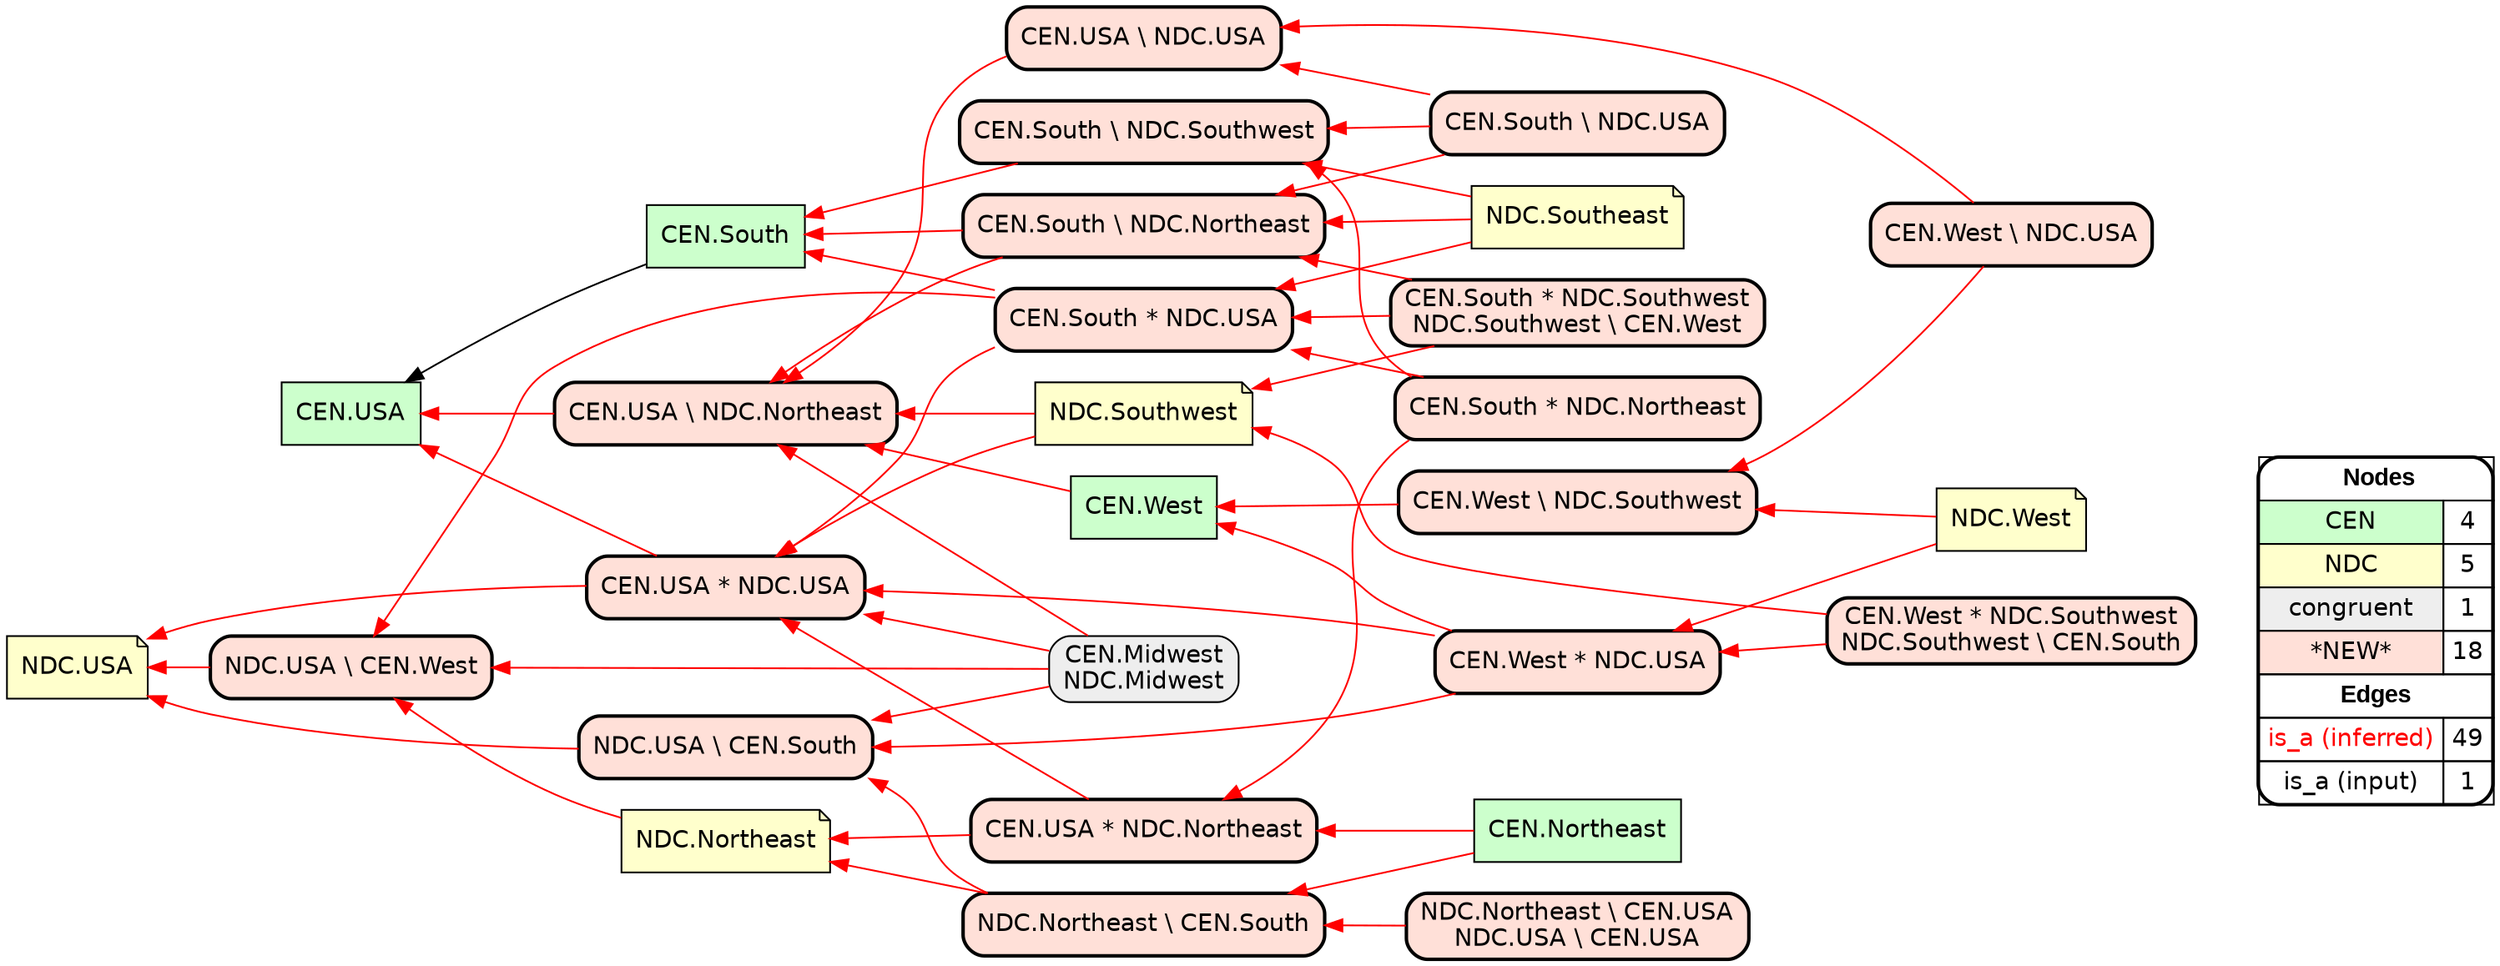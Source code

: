 digraph{
rankdir=RL
node[shape=box style=filled fillcolor="#CCFFCC" fontname="helvetica"] 
"CEN.USA"
"CEN.West"
"CEN.Northeast"
"CEN.South"
node[shape=note style=filled fillcolor="#FFFFCC" fontname="helvetica"] 
"NDC.Southwest"
"NDC.USA"
"NDC.Southeast"
"NDC.West"
"NDC.Northeast"
node[shape=box style="filled,rounded" fillcolor="#EEEEEE" fontname="helvetica"] 
"CEN.Midwest\nNDC.Midwest"
node[shape=box style="filled,rounded,bold" fillcolor="#FFE0D8" fontname="helvetica"] 
"NDC.USA \\ CEN.South"
"NDC.USA \\ CEN.West"
"CEN.South \\ NDC.Southwest"
"CEN.South \\ NDC.Northeast"
"CEN.USA \\ NDC.USA"
"CEN.South \\ NDC.USA"
"CEN.USA \\ NDC.Northeast"
"CEN.USA * NDC.USA"
"NDC.Northeast \\ CEN.South"
"CEN.South * NDC.USA"
"CEN.USA * NDC.Northeast"
"CEN.West * NDC.Southwest\nNDC.Southwest \\ CEN.South"
"CEN.West * NDC.USA"
"NDC.Northeast \\ CEN.USA\nNDC.USA \\ CEN.USA"
"CEN.West \\ NDC.Southwest"
"CEN.South * NDC.Southwest\nNDC.Southwest \\ CEN.West"
"CEN.South * NDC.Northeast"
"CEN.West \\ NDC.USA"
edge[arrowhead=normal style=dotted color="#000000" constraint=true penwidth=1]
edge[arrowhead=normal style=solid color="#FF0000" constraint=true penwidth=1]
"CEN.West * NDC.USA" -> "NDC.USA \\ CEN.South"
"CEN.USA * NDC.Northeast" -> "NDC.Northeast"
"NDC.Northeast \\ CEN.USA\nNDC.USA \\ CEN.USA" -> "NDC.Northeast \\ CEN.South"
"CEN.West * NDC.USA" -> "CEN.USA * NDC.USA"
"CEN.South * NDC.Northeast" -> "CEN.USA * NDC.Northeast"
"CEN.USA * NDC.USA" -> "NDC.USA"
"CEN.Northeast" -> "CEN.USA * NDC.Northeast"
"NDC.West" -> "CEN.West \\ NDC.Southwest"
"CEN.South * NDC.USA" -> "CEN.USA * NDC.USA"
"NDC.Southwest" -> "CEN.USA \\ NDC.Northeast"
"CEN.West" -> "CEN.USA \\ NDC.Northeast"
"CEN.South * NDC.USA" -> "NDC.USA \\ CEN.West"
"NDC.Southeast" -> "CEN.South * NDC.USA"
"CEN.South * NDC.Northeast" -> "CEN.South * NDC.USA"
"NDC.Northeast \\ CEN.South" -> "NDC.Northeast"
"CEN.USA * NDC.USA" -> "CEN.USA"
"CEN.West * NDC.Southwest\nNDC.Southwest \\ CEN.South" -> "NDC.Southwest"
"NDC.Northeast \\ CEN.South" -> "NDC.USA \\ CEN.South"
"CEN.West * NDC.Southwest\nNDC.Southwest \\ CEN.South" -> "CEN.West * NDC.USA"
"CEN.Midwest\nNDC.Midwest" -> "CEN.USA * NDC.USA"
"NDC.Southwest" -> "CEN.USA * NDC.USA"
"CEN.South \\ NDC.USA" -> "CEN.South \\ NDC.Southwest"
"CEN.South \\ NDC.USA" -> "CEN.USA \\ NDC.USA"
"CEN.South * NDC.Southwest\nNDC.Southwest \\ CEN.West" -> "CEN.South \\ NDC.Northeast"
"CEN.West \\ NDC.USA" -> "CEN.West \\ NDC.Southwest"
"CEN.West \\ NDC.Southwest" -> "CEN.West"
"CEN.South \\ NDC.Northeast" -> "CEN.South"
"CEN.USA * NDC.Northeast" -> "CEN.USA * NDC.USA"
"NDC.Southeast" -> "CEN.South \\ NDC.Southwest"
"CEN.West \\ NDC.USA" -> "CEN.USA \\ NDC.USA"
"CEN.Midwest\nNDC.Midwest" -> "NDC.USA \\ CEN.South"
"CEN.USA \\ NDC.USA" -> "CEN.USA \\ NDC.Northeast"
"NDC.Southeast" -> "CEN.South \\ NDC.Northeast"
"NDC.USA \\ CEN.South" -> "NDC.USA"
"CEN.South * NDC.USA" -> "CEN.South"
"CEN.West * NDC.USA" -> "CEN.West"
"CEN.South \\ NDC.Southwest" -> "CEN.South"
"CEN.South \\ NDC.USA" -> "CEN.South \\ NDC.Northeast"
"NDC.USA \\ CEN.West" -> "NDC.USA"
"CEN.South * NDC.Southwest\nNDC.Southwest \\ CEN.West" -> "NDC.Southwest"
"CEN.Midwest\nNDC.Midwest" -> "CEN.USA \\ NDC.Northeast"
"CEN.USA \\ NDC.Northeast" -> "CEN.USA"
"CEN.South \\ NDC.Northeast" -> "CEN.USA \\ NDC.Northeast"
"CEN.Northeast" -> "NDC.Northeast \\ CEN.South"
"NDC.Northeast" -> "NDC.USA \\ CEN.West"
"CEN.South * NDC.Northeast" -> "CEN.South \\ NDC.Southwest"
"NDC.West" -> "CEN.West * NDC.USA"
"CEN.Midwest\nNDC.Midwest" -> "NDC.USA \\ CEN.West"
"CEN.South * NDC.Southwest\nNDC.Southwest \\ CEN.West" -> "CEN.South * NDC.USA"
edge[arrowhead=normal style=solid color="#000000" constraint=true penwidth=1]
"CEN.South" -> "CEN.USA"
node[shape=box] 
{rank=source Legend [fillcolor= white margin=0 label=< 
 <TABLE BORDER="0" CELLBORDER="1" CELLSPACING="0" CELLPADDING="4"> 
<TR> <TD COLSPAN="2"><font face="Arial Black"> Nodes</font></TD> </TR> 
<TR> 
 <TD bgcolor="#CCFFCC" fontname="helvetica">CEN</TD> 
 <TD>4</TD> 
 </TR> 
<TR> 
 <TD bgcolor="#FFFFCC" fontname="helvetica">NDC</TD> 
 <TD>5</TD> 
 </TR> 
<TR> 
 <TD bgcolor="#EEEEEE" fontname="helvetica">congruent</TD> 
 <TD>1</TD> 
 </TR> 
<TR> 
 <TD bgcolor="#FFE0D8" fontname="helvetica">*NEW*</TD> 
 <TD>18</TD> 
 </TR> 
<TR> <TD COLSPAN="2"><font face = "Arial Black"> Edges </font></TD> </TR> 
<TR> 
 <TD><font color ="#FF0000">is_a (inferred)</font></TD><TD>49</TD>
</TR>
<TR> 
 <TD><font color ="#000000">is_a (input)</font></TD><TD>1</TD>
</TR>
</TABLE> 
 >] } 
}